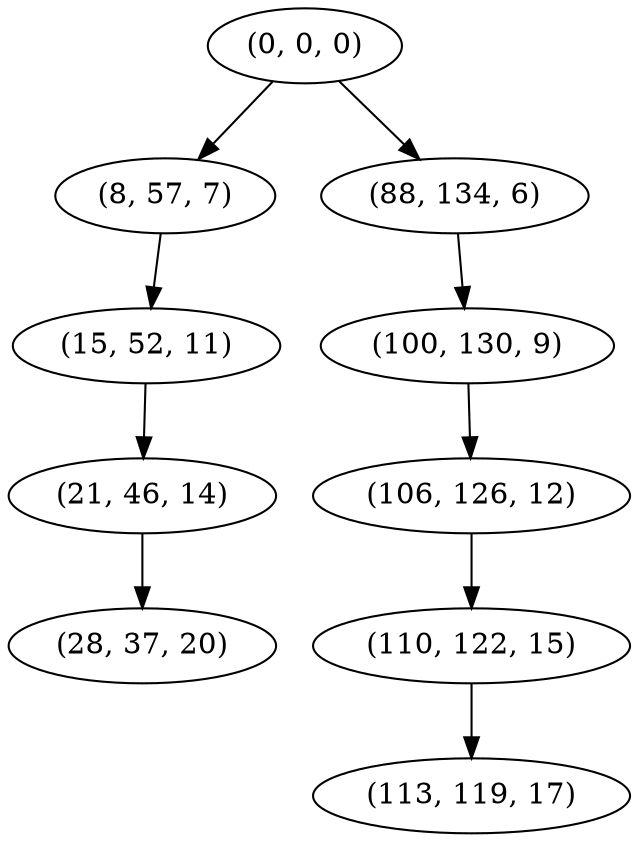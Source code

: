 digraph tree {
    "(0, 0, 0)";
    "(8, 57, 7)";
    "(15, 52, 11)";
    "(21, 46, 14)";
    "(28, 37, 20)";
    "(88, 134, 6)";
    "(100, 130, 9)";
    "(106, 126, 12)";
    "(110, 122, 15)";
    "(113, 119, 17)";
    "(0, 0, 0)" -> "(8, 57, 7)";
    "(0, 0, 0)" -> "(88, 134, 6)";
    "(8, 57, 7)" -> "(15, 52, 11)";
    "(15, 52, 11)" -> "(21, 46, 14)";
    "(21, 46, 14)" -> "(28, 37, 20)";
    "(88, 134, 6)" -> "(100, 130, 9)";
    "(100, 130, 9)" -> "(106, 126, 12)";
    "(106, 126, 12)" -> "(110, 122, 15)";
    "(110, 122, 15)" -> "(113, 119, 17)";
}
